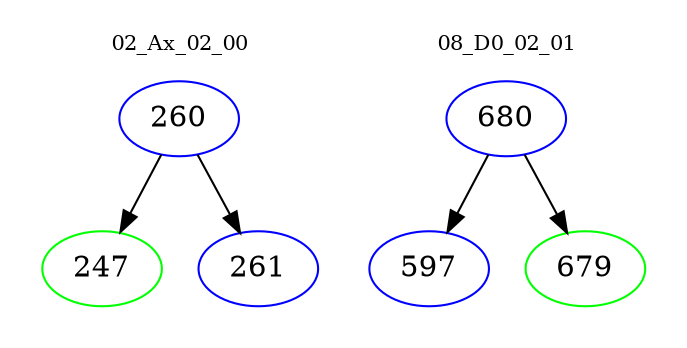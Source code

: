 digraph{
subgraph cluster_0 {
color = white
label = "02_Ax_02_00";
fontsize=10;
T0_260 [label="260", color="blue"]
T0_260 -> T0_247 [color="black"]
T0_247 [label="247", color="green"]
T0_260 -> T0_261 [color="black"]
T0_261 [label="261", color="blue"]
}
subgraph cluster_1 {
color = white
label = "08_D0_02_01";
fontsize=10;
T1_680 [label="680", color="blue"]
T1_680 -> T1_597 [color="black"]
T1_597 [label="597", color="blue"]
T1_680 -> T1_679 [color="black"]
T1_679 [label="679", color="green"]
}
}
